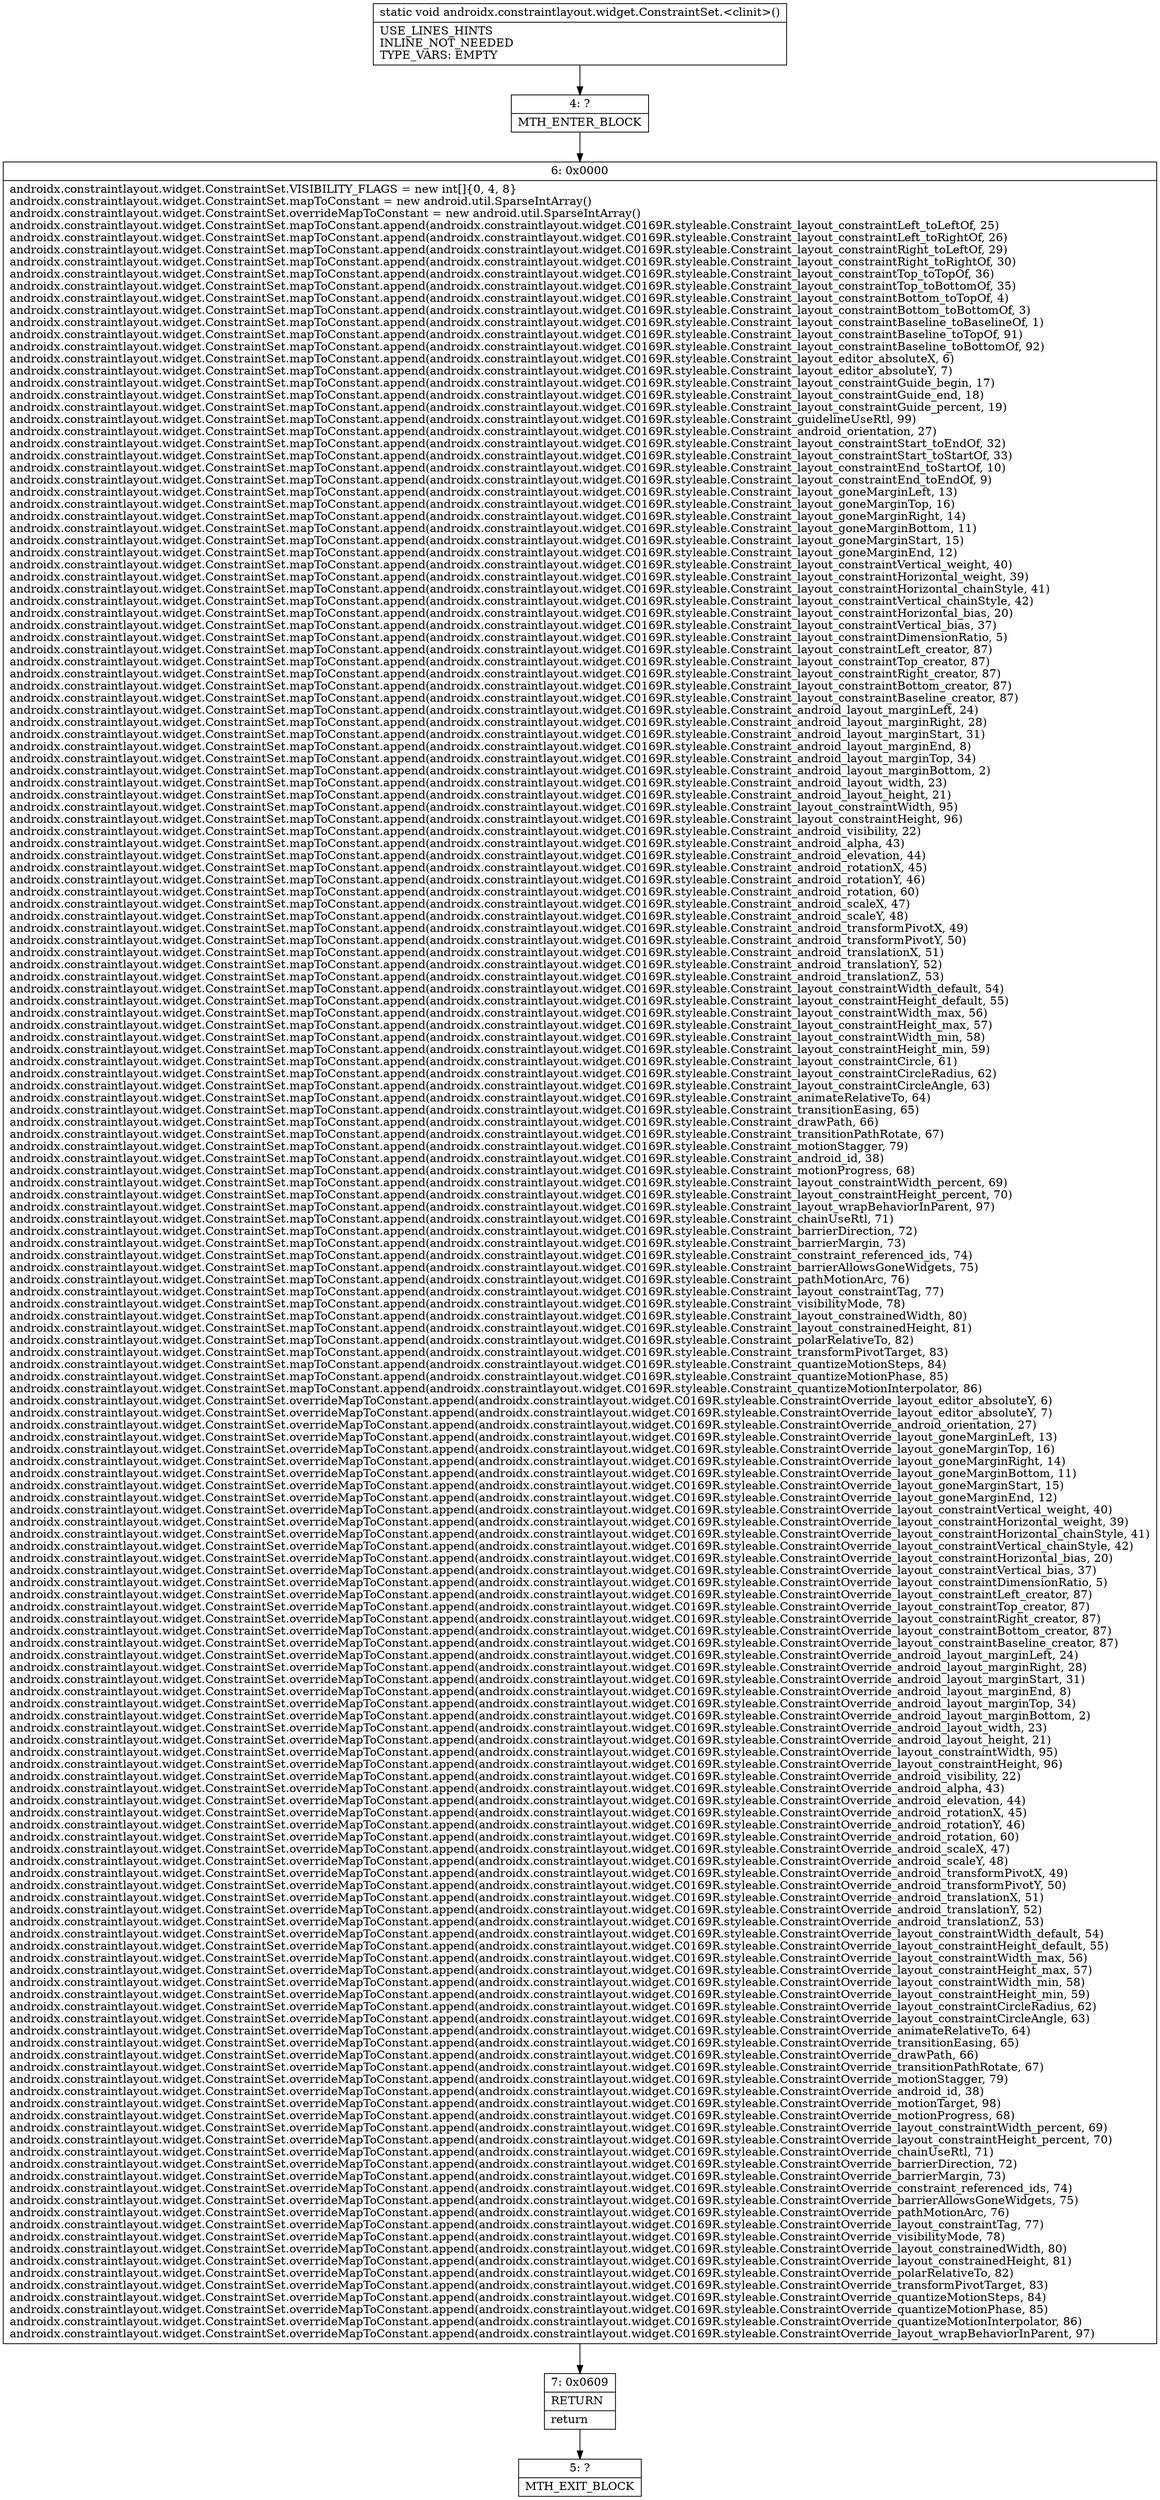 digraph "CFG forandroidx.constraintlayout.widget.ConstraintSet.\<clinit\>()V" {
Node_4 [shape=record,label="{4\:\ ?|MTH_ENTER_BLOCK\l}"];
Node_6 [shape=record,label="{6\:\ 0x0000|androidx.constraintlayout.widget.ConstraintSet.VISIBILITY_FLAGS = new int[]\{0, 4, 8\}\landroidx.constraintlayout.widget.ConstraintSet.mapToConstant = new android.util.SparseIntArray()\landroidx.constraintlayout.widget.ConstraintSet.overrideMapToConstant = new android.util.SparseIntArray()\landroidx.constraintlayout.widget.ConstraintSet.mapToConstant.append(androidx.constraintlayout.widget.C0169R.styleable.Constraint_layout_constraintLeft_toLeftOf, 25)\landroidx.constraintlayout.widget.ConstraintSet.mapToConstant.append(androidx.constraintlayout.widget.C0169R.styleable.Constraint_layout_constraintLeft_toRightOf, 26)\landroidx.constraintlayout.widget.ConstraintSet.mapToConstant.append(androidx.constraintlayout.widget.C0169R.styleable.Constraint_layout_constraintRight_toLeftOf, 29)\landroidx.constraintlayout.widget.ConstraintSet.mapToConstant.append(androidx.constraintlayout.widget.C0169R.styleable.Constraint_layout_constraintRight_toRightOf, 30)\landroidx.constraintlayout.widget.ConstraintSet.mapToConstant.append(androidx.constraintlayout.widget.C0169R.styleable.Constraint_layout_constraintTop_toTopOf, 36)\landroidx.constraintlayout.widget.ConstraintSet.mapToConstant.append(androidx.constraintlayout.widget.C0169R.styleable.Constraint_layout_constraintTop_toBottomOf, 35)\landroidx.constraintlayout.widget.ConstraintSet.mapToConstant.append(androidx.constraintlayout.widget.C0169R.styleable.Constraint_layout_constraintBottom_toTopOf, 4)\landroidx.constraintlayout.widget.ConstraintSet.mapToConstant.append(androidx.constraintlayout.widget.C0169R.styleable.Constraint_layout_constraintBottom_toBottomOf, 3)\landroidx.constraintlayout.widget.ConstraintSet.mapToConstant.append(androidx.constraintlayout.widget.C0169R.styleable.Constraint_layout_constraintBaseline_toBaselineOf, 1)\landroidx.constraintlayout.widget.ConstraintSet.mapToConstant.append(androidx.constraintlayout.widget.C0169R.styleable.Constraint_layout_constraintBaseline_toTopOf, 91)\landroidx.constraintlayout.widget.ConstraintSet.mapToConstant.append(androidx.constraintlayout.widget.C0169R.styleable.Constraint_layout_constraintBaseline_toBottomOf, 92)\landroidx.constraintlayout.widget.ConstraintSet.mapToConstant.append(androidx.constraintlayout.widget.C0169R.styleable.Constraint_layout_editor_absoluteX, 6)\landroidx.constraintlayout.widget.ConstraintSet.mapToConstant.append(androidx.constraintlayout.widget.C0169R.styleable.Constraint_layout_editor_absoluteY, 7)\landroidx.constraintlayout.widget.ConstraintSet.mapToConstant.append(androidx.constraintlayout.widget.C0169R.styleable.Constraint_layout_constraintGuide_begin, 17)\landroidx.constraintlayout.widget.ConstraintSet.mapToConstant.append(androidx.constraintlayout.widget.C0169R.styleable.Constraint_layout_constraintGuide_end, 18)\landroidx.constraintlayout.widget.ConstraintSet.mapToConstant.append(androidx.constraintlayout.widget.C0169R.styleable.Constraint_layout_constraintGuide_percent, 19)\landroidx.constraintlayout.widget.ConstraintSet.mapToConstant.append(androidx.constraintlayout.widget.C0169R.styleable.Constraint_guidelineUseRtl, 99)\landroidx.constraintlayout.widget.ConstraintSet.mapToConstant.append(androidx.constraintlayout.widget.C0169R.styleable.Constraint_android_orientation, 27)\landroidx.constraintlayout.widget.ConstraintSet.mapToConstant.append(androidx.constraintlayout.widget.C0169R.styleable.Constraint_layout_constraintStart_toEndOf, 32)\landroidx.constraintlayout.widget.ConstraintSet.mapToConstant.append(androidx.constraintlayout.widget.C0169R.styleable.Constraint_layout_constraintStart_toStartOf, 33)\landroidx.constraintlayout.widget.ConstraintSet.mapToConstant.append(androidx.constraintlayout.widget.C0169R.styleable.Constraint_layout_constraintEnd_toStartOf, 10)\landroidx.constraintlayout.widget.ConstraintSet.mapToConstant.append(androidx.constraintlayout.widget.C0169R.styleable.Constraint_layout_constraintEnd_toEndOf, 9)\landroidx.constraintlayout.widget.ConstraintSet.mapToConstant.append(androidx.constraintlayout.widget.C0169R.styleable.Constraint_layout_goneMarginLeft, 13)\landroidx.constraintlayout.widget.ConstraintSet.mapToConstant.append(androidx.constraintlayout.widget.C0169R.styleable.Constraint_layout_goneMarginTop, 16)\landroidx.constraintlayout.widget.ConstraintSet.mapToConstant.append(androidx.constraintlayout.widget.C0169R.styleable.Constraint_layout_goneMarginRight, 14)\landroidx.constraintlayout.widget.ConstraintSet.mapToConstant.append(androidx.constraintlayout.widget.C0169R.styleable.Constraint_layout_goneMarginBottom, 11)\landroidx.constraintlayout.widget.ConstraintSet.mapToConstant.append(androidx.constraintlayout.widget.C0169R.styleable.Constraint_layout_goneMarginStart, 15)\landroidx.constraintlayout.widget.ConstraintSet.mapToConstant.append(androidx.constraintlayout.widget.C0169R.styleable.Constraint_layout_goneMarginEnd, 12)\landroidx.constraintlayout.widget.ConstraintSet.mapToConstant.append(androidx.constraintlayout.widget.C0169R.styleable.Constraint_layout_constraintVertical_weight, 40)\landroidx.constraintlayout.widget.ConstraintSet.mapToConstant.append(androidx.constraintlayout.widget.C0169R.styleable.Constraint_layout_constraintHorizontal_weight, 39)\landroidx.constraintlayout.widget.ConstraintSet.mapToConstant.append(androidx.constraintlayout.widget.C0169R.styleable.Constraint_layout_constraintHorizontal_chainStyle, 41)\landroidx.constraintlayout.widget.ConstraintSet.mapToConstant.append(androidx.constraintlayout.widget.C0169R.styleable.Constraint_layout_constraintVertical_chainStyle, 42)\landroidx.constraintlayout.widget.ConstraintSet.mapToConstant.append(androidx.constraintlayout.widget.C0169R.styleable.Constraint_layout_constraintHorizontal_bias, 20)\landroidx.constraintlayout.widget.ConstraintSet.mapToConstant.append(androidx.constraintlayout.widget.C0169R.styleable.Constraint_layout_constraintVertical_bias, 37)\landroidx.constraintlayout.widget.ConstraintSet.mapToConstant.append(androidx.constraintlayout.widget.C0169R.styleable.Constraint_layout_constraintDimensionRatio, 5)\landroidx.constraintlayout.widget.ConstraintSet.mapToConstant.append(androidx.constraintlayout.widget.C0169R.styleable.Constraint_layout_constraintLeft_creator, 87)\landroidx.constraintlayout.widget.ConstraintSet.mapToConstant.append(androidx.constraintlayout.widget.C0169R.styleable.Constraint_layout_constraintTop_creator, 87)\landroidx.constraintlayout.widget.ConstraintSet.mapToConstant.append(androidx.constraintlayout.widget.C0169R.styleable.Constraint_layout_constraintRight_creator, 87)\landroidx.constraintlayout.widget.ConstraintSet.mapToConstant.append(androidx.constraintlayout.widget.C0169R.styleable.Constraint_layout_constraintBottom_creator, 87)\landroidx.constraintlayout.widget.ConstraintSet.mapToConstant.append(androidx.constraintlayout.widget.C0169R.styleable.Constraint_layout_constraintBaseline_creator, 87)\landroidx.constraintlayout.widget.ConstraintSet.mapToConstant.append(androidx.constraintlayout.widget.C0169R.styleable.Constraint_android_layout_marginLeft, 24)\landroidx.constraintlayout.widget.ConstraintSet.mapToConstant.append(androidx.constraintlayout.widget.C0169R.styleable.Constraint_android_layout_marginRight, 28)\landroidx.constraintlayout.widget.ConstraintSet.mapToConstant.append(androidx.constraintlayout.widget.C0169R.styleable.Constraint_android_layout_marginStart, 31)\landroidx.constraintlayout.widget.ConstraintSet.mapToConstant.append(androidx.constraintlayout.widget.C0169R.styleable.Constraint_android_layout_marginEnd, 8)\landroidx.constraintlayout.widget.ConstraintSet.mapToConstant.append(androidx.constraintlayout.widget.C0169R.styleable.Constraint_android_layout_marginTop, 34)\landroidx.constraintlayout.widget.ConstraintSet.mapToConstant.append(androidx.constraintlayout.widget.C0169R.styleable.Constraint_android_layout_marginBottom, 2)\landroidx.constraintlayout.widget.ConstraintSet.mapToConstant.append(androidx.constraintlayout.widget.C0169R.styleable.Constraint_android_layout_width, 23)\landroidx.constraintlayout.widget.ConstraintSet.mapToConstant.append(androidx.constraintlayout.widget.C0169R.styleable.Constraint_android_layout_height, 21)\landroidx.constraintlayout.widget.ConstraintSet.mapToConstant.append(androidx.constraintlayout.widget.C0169R.styleable.Constraint_layout_constraintWidth, 95)\landroidx.constraintlayout.widget.ConstraintSet.mapToConstant.append(androidx.constraintlayout.widget.C0169R.styleable.Constraint_layout_constraintHeight, 96)\landroidx.constraintlayout.widget.ConstraintSet.mapToConstant.append(androidx.constraintlayout.widget.C0169R.styleable.Constraint_android_visibility, 22)\landroidx.constraintlayout.widget.ConstraintSet.mapToConstant.append(androidx.constraintlayout.widget.C0169R.styleable.Constraint_android_alpha, 43)\landroidx.constraintlayout.widget.ConstraintSet.mapToConstant.append(androidx.constraintlayout.widget.C0169R.styleable.Constraint_android_elevation, 44)\landroidx.constraintlayout.widget.ConstraintSet.mapToConstant.append(androidx.constraintlayout.widget.C0169R.styleable.Constraint_android_rotationX, 45)\landroidx.constraintlayout.widget.ConstraintSet.mapToConstant.append(androidx.constraintlayout.widget.C0169R.styleable.Constraint_android_rotationY, 46)\landroidx.constraintlayout.widget.ConstraintSet.mapToConstant.append(androidx.constraintlayout.widget.C0169R.styleable.Constraint_android_rotation, 60)\landroidx.constraintlayout.widget.ConstraintSet.mapToConstant.append(androidx.constraintlayout.widget.C0169R.styleable.Constraint_android_scaleX, 47)\landroidx.constraintlayout.widget.ConstraintSet.mapToConstant.append(androidx.constraintlayout.widget.C0169R.styleable.Constraint_android_scaleY, 48)\landroidx.constraintlayout.widget.ConstraintSet.mapToConstant.append(androidx.constraintlayout.widget.C0169R.styleable.Constraint_android_transformPivotX, 49)\landroidx.constraintlayout.widget.ConstraintSet.mapToConstant.append(androidx.constraintlayout.widget.C0169R.styleable.Constraint_android_transformPivotY, 50)\landroidx.constraintlayout.widget.ConstraintSet.mapToConstant.append(androidx.constraintlayout.widget.C0169R.styleable.Constraint_android_translationX, 51)\landroidx.constraintlayout.widget.ConstraintSet.mapToConstant.append(androidx.constraintlayout.widget.C0169R.styleable.Constraint_android_translationY, 52)\landroidx.constraintlayout.widget.ConstraintSet.mapToConstant.append(androidx.constraintlayout.widget.C0169R.styleable.Constraint_android_translationZ, 53)\landroidx.constraintlayout.widget.ConstraintSet.mapToConstant.append(androidx.constraintlayout.widget.C0169R.styleable.Constraint_layout_constraintWidth_default, 54)\landroidx.constraintlayout.widget.ConstraintSet.mapToConstant.append(androidx.constraintlayout.widget.C0169R.styleable.Constraint_layout_constraintHeight_default, 55)\landroidx.constraintlayout.widget.ConstraintSet.mapToConstant.append(androidx.constraintlayout.widget.C0169R.styleable.Constraint_layout_constraintWidth_max, 56)\landroidx.constraintlayout.widget.ConstraintSet.mapToConstant.append(androidx.constraintlayout.widget.C0169R.styleable.Constraint_layout_constraintHeight_max, 57)\landroidx.constraintlayout.widget.ConstraintSet.mapToConstant.append(androidx.constraintlayout.widget.C0169R.styleable.Constraint_layout_constraintWidth_min, 58)\landroidx.constraintlayout.widget.ConstraintSet.mapToConstant.append(androidx.constraintlayout.widget.C0169R.styleable.Constraint_layout_constraintHeight_min, 59)\landroidx.constraintlayout.widget.ConstraintSet.mapToConstant.append(androidx.constraintlayout.widget.C0169R.styleable.Constraint_layout_constraintCircle, 61)\landroidx.constraintlayout.widget.ConstraintSet.mapToConstant.append(androidx.constraintlayout.widget.C0169R.styleable.Constraint_layout_constraintCircleRadius, 62)\landroidx.constraintlayout.widget.ConstraintSet.mapToConstant.append(androidx.constraintlayout.widget.C0169R.styleable.Constraint_layout_constraintCircleAngle, 63)\landroidx.constraintlayout.widget.ConstraintSet.mapToConstant.append(androidx.constraintlayout.widget.C0169R.styleable.Constraint_animateRelativeTo, 64)\landroidx.constraintlayout.widget.ConstraintSet.mapToConstant.append(androidx.constraintlayout.widget.C0169R.styleable.Constraint_transitionEasing, 65)\landroidx.constraintlayout.widget.ConstraintSet.mapToConstant.append(androidx.constraintlayout.widget.C0169R.styleable.Constraint_drawPath, 66)\landroidx.constraintlayout.widget.ConstraintSet.mapToConstant.append(androidx.constraintlayout.widget.C0169R.styleable.Constraint_transitionPathRotate, 67)\landroidx.constraintlayout.widget.ConstraintSet.mapToConstant.append(androidx.constraintlayout.widget.C0169R.styleable.Constraint_motionStagger, 79)\landroidx.constraintlayout.widget.ConstraintSet.mapToConstant.append(androidx.constraintlayout.widget.C0169R.styleable.Constraint_android_id, 38)\landroidx.constraintlayout.widget.ConstraintSet.mapToConstant.append(androidx.constraintlayout.widget.C0169R.styleable.Constraint_motionProgress, 68)\landroidx.constraintlayout.widget.ConstraintSet.mapToConstant.append(androidx.constraintlayout.widget.C0169R.styleable.Constraint_layout_constraintWidth_percent, 69)\landroidx.constraintlayout.widget.ConstraintSet.mapToConstant.append(androidx.constraintlayout.widget.C0169R.styleable.Constraint_layout_constraintHeight_percent, 70)\landroidx.constraintlayout.widget.ConstraintSet.mapToConstant.append(androidx.constraintlayout.widget.C0169R.styleable.Constraint_layout_wrapBehaviorInParent, 97)\landroidx.constraintlayout.widget.ConstraintSet.mapToConstant.append(androidx.constraintlayout.widget.C0169R.styleable.Constraint_chainUseRtl, 71)\landroidx.constraintlayout.widget.ConstraintSet.mapToConstant.append(androidx.constraintlayout.widget.C0169R.styleable.Constraint_barrierDirection, 72)\landroidx.constraintlayout.widget.ConstraintSet.mapToConstant.append(androidx.constraintlayout.widget.C0169R.styleable.Constraint_barrierMargin, 73)\landroidx.constraintlayout.widget.ConstraintSet.mapToConstant.append(androidx.constraintlayout.widget.C0169R.styleable.Constraint_constraint_referenced_ids, 74)\landroidx.constraintlayout.widget.ConstraintSet.mapToConstant.append(androidx.constraintlayout.widget.C0169R.styleable.Constraint_barrierAllowsGoneWidgets, 75)\landroidx.constraintlayout.widget.ConstraintSet.mapToConstant.append(androidx.constraintlayout.widget.C0169R.styleable.Constraint_pathMotionArc, 76)\landroidx.constraintlayout.widget.ConstraintSet.mapToConstant.append(androidx.constraintlayout.widget.C0169R.styleable.Constraint_layout_constraintTag, 77)\landroidx.constraintlayout.widget.ConstraintSet.mapToConstant.append(androidx.constraintlayout.widget.C0169R.styleable.Constraint_visibilityMode, 78)\landroidx.constraintlayout.widget.ConstraintSet.mapToConstant.append(androidx.constraintlayout.widget.C0169R.styleable.Constraint_layout_constrainedWidth, 80)\landroidx.constraintlayout.widget.ConstraintSet.mapToConstant.append(androidx.constraintlayout.widget.C0169R.styleable.Constraint_layout_constrainedHeight, 81)\landroidx.constraintlayout.widget.ConstraintSet.mapToConstant.append(androidx.constraintlayout.widget.C0169R.styleable.Constraint_polarRelativeTo, 82)\landroidx.constraintlayout.widget.ConstraintSet.mapToConstant.append(androidx.constraintlayout.widget.C0169R.styleable.Constraint_transformPivotTarget, 83)\landroidx.constraintlayout.widget.ConstraintSet.mapToConstant.append(androidx.constraintlayout.widget.C0169R.styleable.Constraint_quantizeMotionSteps, 84)\landroidx.constraintlayout.widget.ConstraintSet.mapToConstant.append(androidx.constraintlayout.widget.C0169R.styleable.Constraint_quantizeMotionPhase, 85)\landroidx.constraintlayout.widget.ConstraintSet.mapToConstant.append(androidx.constraintlayout.widget.C0169R.styleable.Constraint_quantizeMotionInterpolator, 86)\landroidx.constraintlayout.widget.ConstraintSet.overrideMapToConstant.append(androidx.constraintlayout.widget.C0169R.styleable.ConstraintOverride_layout_editor_absoluteY, 6)\landroidx.constraintlayout.widget.ConstraintSet.overrideMapToConstant.append(androidx.constraintlayout.widget.C0169R.styleable.ConstraintOverride_layout_editor_absoluteY, 7)\landroidx.constraintlayout.widget.ConstraintSet.overrideMapToConstant.append(androidx.constraintlayout.widget.C0169R.styleable.ConstraintOverride_android_orientation, 27)\landroidx.constraintlayout.widget.ConstraintSet.overrideMapToConstant.append(androidx.constraintlayout.widget.C0169R.styleable.ConstraintOverride_layout_goneMarginLeft, 13)\landroidx.constraintlayout.widget.ConstraintSet.overrideMapToConstant.append(androidx.constraintlayout.widget.C0169R.styleable.ConstraintOverride_layout_goneMarginTop, 16)\landroidx.constraintlayout.widget.ConstraintSet.overrideMapToConstant.append(androidx.constraintlayout.widget.C0169R.styleable.ConstraintOverride_layout_goneMarginRight, 14)\landroidx.constraintlayout.widget.ConstraintSet.overrideMapToConstant.append(androidx.constraintlayout.widget.C0169R.styleable.ConstraintOverride_layout_goneMarginBottom, 11)\landroidx.constraintlayout.widget.ConstraintSet.overrideMapToConstant.append(androidx.constraintlayout.widget.C0169R.styleable.ConstraintOverride_layout_goneMarginStart, 15)\landroidx.constraintlayout.widget.ConstraintSet.overrideMapToConstant.append(androidx.constraintlayout.widget.C0169R.styleable.ConstraintOverride_layout_goneMarginEnd, 12)\landroidx.constraintlayout.widget.ConstraintSet.overrideMapToConstant.append(androidx.constraintlayout.widget.C0169R.styleable.ConstraintOverride_layout_constraintVertical_weight, 40)\landroidx.constraintlayout.widget.ConstraintSet.overrideMapToConstant.append(androidx.constraintlayout.widget.C0169R.styleable.ConstraintOverride_layout_constraintHorizontal_weight, 39)\landroidx.constraintlayout.widget.ConstraintSet.overrideMapToConstant.append(androidx.constraintlayout.widget.C0169R.styleable.ConstraintOverride_layout_constraintHorizontal_chainStyle, 41)\landroidx.constraintlayout.widget.ConstraintSet.overrideMapToConstant.append(androidx.constraintlayout.widget.C0169R.styleable.ConstraintOverride_layout_constraintVertical_chainStyle, 42)\landroidx.constraintlayout.widget.ConstraintSet.overrideMapToConstant.append(androidx.constraintlayout.widget.C0169R.styleable.ConstraintOverride_layout_constraintHorizontal_bias, 20)\landroidx.constraintlayout.widget.ConstraintSet.overrideMapToConstant.append(androidx.constraintlayout.widget.C0169R.styleable.ConstraintOverride_layout_constraintVertical_bias, 37)\landroidx.constraintlayout.widget.ConstraintSet.overrideMapToConstant.append(androidx.constraintlayout.widget.C0169R.styleable.ConstraintOverride_layout_constraintDimensionRatio, 5)\landroidx.constraintlayout.widget.ConstraintSet.overrideMapToConstant.append(androidx.constraintlayout.widget.C0169R.styleable.ConstraintOverride_layout_constraintLeft_creator, 87)\landroidx.constraintlayout.widget.ConstraintSet.overrideMapToConstant.append(androidx.constraintlayout.widget.C0169R.styleable.ConstraintOverride_layout_constraintTop_creator, 87)\landroidx.constraintlayout.widget.ConstraintSet.overrideMapToConstant.append(androidx.constraintlayout.widget.C0169R.styleable.ConstraintOverride_layout_constraintRight_creator, 87)\landroidx.constraintlayout.widget.ConstraintSet.overrideMapToConstant.append(androidx.constraintlayout.widget.C0169R.styleable.ConstraintOverride_layout_constraintBottom_creator, 87)\landroidx.constraintlayout.widget.ConstraintSet.overrideMapToConstant.append(androidx.constraintlayout.widget.C0169R.styleable.ConstraintOverride_layout_constraintBaseline_creator, 87)\landroidx.constraintlayout.widget.ConstraintSet.overrideMapToConstant.append(androidx.constraintlayout.widget.C0169R.styleable.ConstraintOverride_android_layout_marginLeft, 24)\landroidx.constraintlayout.widget.ConstraintSet.overrideMapToConstant.append(androidx.constraintlayout.widget.C0169R.styleable.ConstraintOverride_android_layout_marginRight, 28)\landroidx.constraintlayout.widget.ConstraintSet.overrideMapToConstant.append(androidx.constraintlayout.widget.C0169R.styleable.ConstraintOverride_android_layout_marginStart, 31)\landroidx.constraintlayout.widget.ConstraintSet.overrideMapToConstant.append(androidx.constraintlayout.widget.C0169R.styleable.ConstraintOverride_android_layout_marginEnd, 8)\landroidx.constraintlayout.widget.ConstraintSet.overrideMapToConstant.append(androidx.constraintlayout.widget.C0169R.styleable.ConstraintOverride_android_layout_marginTop, 34)\landroidx.constraintlayout.widget.ConstraintSet.overrideMapToConstant.append(androidx.constraintlayout.widget.C0169R.styleable.ConstraintOverride_android_layout_marginBottom, 2)\landroidx.constraintlayout.widget.ConstraintSet.overrideMapToConstant.append(androidx.constraintlayout.widget.C0169R.styleable.ConstraintOverride_android_layout_width, 23)\landroidx.constraintlayout.widget.ConstraintSet.overrideMapToConstant.append(androidx.constraintlayout.widget.C0169R.styleable.ConstraintOverride_android_layout_height, 21)\landroidx.constraintlayout.widget.ConstraintSet.overrideMapToConstant.append(androidx.constraintlayout.widget.C0169R.styleable.ConstraintOverride_layout_constraintWidth, 95)\landroidx.constraintlayout.widget.ConstraintSet.overrideMapToConstant.append(androidx.constraintlayout.widget.C0169R.styleable.ConstraintOverride_layout_constraintHeight, 96)\landroidx.constraintlayout.widget.ConstraintSet.overrideMapToConstant.append(androidx.constraintlayout.widget.C0169R.styleable.ConstraintOverride_android_visibility, 22)\landroidx.constraintlayout.widget.ConstraintSet.overrideMapToConstant.append(androidx.constraintlayout.widget.C0169R.styleable.ConstraintOverride_android_alpha, 43)\landroidx.constraintlayout.widget.ConstraintSet.overrideMapToConstant.append(androidx.constraintlayout.widget.C0169R.styleable.ConstraintOverride_android_elevation, 44)\landroidx.constraintlayout.widget.ConstraintSet.overrideMapToConstant.append(androidx.constraintlayout.widget.C0169R.styleable.ConstraintOverride_android_rotationX, 45)\landroidx.constraintlayout.widget.ConstraintSet.overrideMapToConstant.append(androidx.constraintlayout.widget.C0169R.styleable.ConstraintOverride_android_rotationY, 46)\landroidx.constraintlayout.widget.ConstraintSet.overrideMapToConstant.append(androidx.constraintlayout.widget.C0169R.styleable.ConstraintOverride_android_rotation, 60)\landroidx.constraintlayout.widget.ConstraintSet.overrideMapToConstant.append(androidx.constraintlayout.widget.C0169R.styleable.ConstraintOverride_android_scaleX, 47)\landroidx.constraintlayout.widget.ConstraintSet.overrideMapToConstant.append(androidx.constraintlayout.widget.C0169R.styleable.ConstraintOverride_android_scaleY, 48)\landroidx.constraintlayout.widget.ConstraintSet.overrideMapToConstant.append(androidx.constraintlayout.widget.C0169R.styleable.ConstraintOverride_android_transformPivotX, 49)\landroidx.constraintlayout.widget.ConstraintSet.overrideMapToConstant.append(androidx.constraintlayout.widget.C0169R.styleable.ConstraintOverride_android_transformPivotY, 50)\landroidx.constraintlayout.widget.ConstraintSet.overrideMapToConstant.append(androidx.constraintlayout.widget.C0169R.styleable.ConstraintOverride_android_translationX, 51)\landroidx.constraintlayout.widget.ConstraintSet.overrideMapToConstant.append(androidx.constraintlayout.widget.C0169R.styleable.ConstraintOverride_android_translationY, 52)\landroidx.constraintlayout.widget.ConstraintSet.overrideMapToConstant.append(androidx.constraintlayout.widget.C0169R.styleable.ConstraintOverride_android_translationZ, 53)\landroidx.constraintlayout.widget.ConstraintSet.overrideMapToConstant.append(androidx.constraintlayout.widget.C0169R.styleable.ConstraintOverride_layout_constraintWidth_default, 54)\landroidx.constraintlayout.widget.ConstraintSet.overrideMapToConstant.append(androidx.constraintlayout.widget.C0169R.styleable.ConstraintOverride_layout_constraintHeight_default, 55)\landroidx.constraintlayout.widget.ConstraintSet.overrideMapToConstant.append(androidx.constraintlayout.widget.C0169R.styleable.ConstraintOverride_layout_constraintWidth_max, 56)\landroidx.constraintlayout.widget.ConstraintSet.overrideMapToConstant.append(androidx.constraintlayout.widget.C0169R.styleable.ConstraintOverride_layout_constraintHeight_max, 57)\landroidx.constraintlayout.widget.ConstraintSet.overrideMapToConstant.append(androidx.constraintlayout.widget.C0169R.styleable.ConstraintOverride_layout_constraintWidth_min, 58)\landroidx.constraintlayout.widget.ConstraintSet.overrideMapToConstant.append(androidx.constraintlayout.widget.C0169R.styleable.ConstraintOverride_layout_constraintHeight_min, 59)\landroidx.constraintlayout.widget.ConstraintSet.overrideMapToConstant.append(androidx.constraintlayout.widget.C0169R.styleable.ConstraintOverride_layout_constraintCircleRadius, 62)\landroidx.constraintlayout.widget.ConstraintSet.overrideMapToConstant.append(androidx.constraintlayout.widget.C0169R.styleable.ConstraintOverride_layout_constraintCircleAngle, 63)\landroidx.constraintlayout.widget.ConstraintSet.overrideMapToConstant.append(androidx.constraintlayout.widget.C0169R.styleable.ConstraintOverride_animateRelativeTo, 64)\landroidx.constraintlayout.widget.ConstraintSet.overrideMapToConstant.append(androidx.constraintlayout.widget.C0169R.styleable.ConstraintOverride_transitionEasing, 65)\landroidx.constraintlayout.widget.ConstraintSet.overrideMapToConstant.append(androidx.constraintlayout.widget.C0169R.styleable.ConstraintOverride_drawPath, 66)\landroidx.constraintlayout.widget.ConstraintSet.overrideMapToConstant.append(androidx.constraintlayout.widget.C0169R.styleable.ConstraintOverride_transitionPathRotate, 67)\landroidx.constraintlayout.widget.ConstraintSet.overrideMapToConstant.append(androidx.constraintlayout.widget.C0169R.styleable.ConstraintOverride_motionStagger, 79)\landroidx.constraintlayout.widget.ConstraintSet.overrideMapToConstant.append(androidx.constraintlayout.widget.C0169R.styleable.ConstraintOverride_android_id, 38)\landroidx.constraintlayout.widget.ConstraintSet.overrideMapToConstant.append(androidx.constraintlayout.widget.C0169R.styleable.ConstraintOverride_motionTarget, 98)\landroidx.constraintlayout.widget.ConstraintSet.overrideMapToConstant.append(androidx.constraintlayout.widget.C0169R.styleable.ConstraintOverride_motionProgress, 68)\landroidx.constraintlayout.widget.ConstraintSet.overrideMapToConstant.append(androidx.constraintlayout.widget.C0169R.styleable.ConstraintOverride_layout_constraintWidth_percent, 69)\landroidx.constraintlayout.widget.ConstraintSet.overrideMapToConstant.append(androidx.constraintlayout.widget.C0169R.styleable.ConstraintOverride_layout_constraintHeight_percent, 70)\landroidx.constraintlayout.widget.ConstraintSet.overrideMapToConstant.append(androidx.constraintlayout.widget.C0169R.styleable.ConstraintOverride_chainUseRtl, 71)\landroidx.constraintlayout.widget.ConstraintSet.overrideMapToConstant.append(androidx.constraintlayout.widget.C0169R.styleable.ConstraintOverride_barrierDirection, 72)\landroidx.constraintlayout.widget.ConstraintSet.overrideMapToConstant.append(androidx.constraintlayout.widget.C0169R.styleable.ConstraintOverride_barrierMargin, 73)\landroidx.constraintlayout.widget.ConstraintSet.overrideMapToConstant.append(androidx.constraintlayout.widget.C0169R.styleable.ConstraintOverride_constraint_referenced_ids, 74)\landroidx.constraintlayout.widget.ConstraintSet.overrideMapToConstant.append(androidx.constraintlayout.widget.C0169R.styleable.ConstraintOverride_barrierAllowsGoneWidgets, 75)\landroidx.constraintlayout.widget.ConstraintSet.overrideMapToConstant.append(androidx.constraintlayout.widget.C0169R.styleable.ConstraintOverride_pathMotionArc, 76)\landroidx.constraintlayout.widget.ConstraintSet.overrideMapToConstant.append(androidx.constraintlayout.widget.C0169R.styleable.ConstraintOverride_layout_constraintTag, 77)\landroidx.constraintlayout.widget.ConstraintSet.overrideMapToConstant.append(androidx.constraintlayout.widget.C0169R.styleable.ConstraintOverride_visibilityMode, 78)\landroidx.constraintlayout.widget.ConstraintSet.overrideMapToConstant.append(androidx.constraintlayout.widget.C0169R.styleable.ConstraintOverride_layout_constrainedWidth, 80)\landroidx.constraintlayout.widget.ConstraintSet.overrideMapToConstant.append(androidx.constraintlayout.widget.C0169R.styleable.ConstraintOverride_layout_constrainedHeight, 81)\landroidx.constraintlayout.widget.ConstraintSet.overrideMapToConstant.append(androidx.constraintlayout.widget.C0169R.styleable.ConstraintOverride_polarRelativeTo, 82)\landroidx.constraintlayout.widget.ConstraintSet.overrideMapToConstant.append(androidx.constraintlayout.widget.C0169R.styleable.ConstraintOverride_transformPivotTarget, 83)\landroidx.constraintlayout.widget.ConstraintSet.overrideMapToConstant.append(androidx.constraintlayout.widget.C0169R.styleable.ConstraintOverride_quantizeMotionSteps, 84)\landroidx.constraintlayout.widget.ConstraintSet.overrideMapToConstant.append(androidx.constraintlayout.widget.C0169R.styleable.ConstraintOverride_quantizeMotionPhase, 85)\landroidx.constraintlayout.widget.ConstraintSet.overrideMapToConstant.append(androidx.constraintlayout.widget.C0169R.styleable.ConstraintOverride_quantizeMotionInterpolator, 86)\landroidx.constraintlayout.widget.ConstraintSet.overrideMapToConstant.append(androidx.constraintlayout.widget.C0169R.styleable.ConstraintOverride_layout_wrapBehaviorInParent, 97)\l}"];
Node_7 [shape=record,label="{7\:\ 0x0609|RETURN\l|return\l}"];
Node_5 [shape=record,label="{5\:\ ?|MTH_EXIT_BLOCK\l}"];
MethodNode[shape=record,label="{static void androidx.constraintlayout.widget.ConstraintSet.\<clinit\>()  | USE_LINES_HINTS\lINLINE_NOT_NEEDED\lTYPE_VARS: EMPTY\l}"];
MethodNode -> Node_4;Node_4 -> Node_6;
Node_6 -> Node_7;
Node_7 -> Node_5;
}

